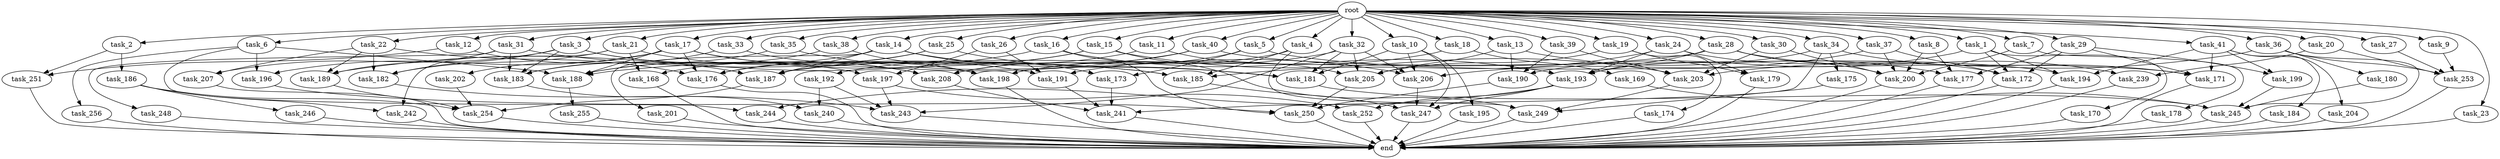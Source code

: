 digraph G {
  task_208 [size="1494648619.008000"];
  task_9 [size="1.024000"];
  task_191 [size="927712935.936000"];
  task_247 [size="1039382085.632000"];
  task_27 [size="1.024000"];
  task_251 [size="249108103.168000"];
  task_4 [size="1.024000"];
  task_2 [size="1.024000"];
  task_13 [size="1.024000"];
  task_256 [size="214748364.800000"];
  task_182 [size="876173328.384000"];
  task_207 [size="841813590.016000"];
  task_186 [size="214748364.800000"];
  task_41 [size="1.024000"];
  task_177 [size="1056561954.816000"];
  task_168 [size="893353197.568000"];
  task_245 [size="1262720385.024000"];
  task_6 [size="1.024000"];
  task_32 [size="1.024000"];
  task_175 [size="214748364.800000"];
  task_189 [size="944892805.120000"];
  task_188 [size="1228360646.656000"];
  task_183 [size="2353642078.208000"];
  task_31 [size="1.024000"];
  task_14 [size="1.024000"];
  task_36 [size="1.024000"];
  task_16 [size="1.024000"];
  task_185 [size="1047972020.224000"];
  task_249 [size="1623497637.888000"];
  task_243 [size="1202590842.880000"];
  task_40 [size="1.024000"];
  task_170 [size="34359738.368000"];
  task_15 [size="1.024000"];
  task_10 [size="1.024000"];
  task_29 [size="1.024000"];
  task_199 [size="429496729.600000"];
  task_240 [size="498216206.336000"];
  task_250 [size="1228360646.656000"];
  task_205 [size="1408749273.088000"];
  task_190 [size="764504178.688000"];
  task_26 [size="1.024000"];
  task_25 [size="1.024000"];
  task_201 [size="34359738.368000"];
  end [size="0.000000"];
  task_30 [size="1.024000"];
  task_169 [size="858993459.200000"];
  task_192 [size="77309411.328000"];
  task_19 [size="1.024000"];
  task_180 [size="549755813.888000"];
  task_18 [size="1.024000"];
  task_12 [size="1.024000"];
  task_33 [size="1.024000"];
  task_241 [size="463856467.968000"];
  task_197 [size="455266533.376000"];
  task_242 [size="893353197.568000"];
  task_253 [size="1855425871.872000"];
  task_173 [size="343597383.680000"];
  task_202 [size="214748364.800000"];
  task_246 [size="858993459.200000"];
  task_184 [size="214748364.800000"];
  task_174 [size="695784701.952000"];
  task_21 [size="1.024000"];
  task_37 [size="1.024000"];
  task_244 [size="635655159.808000"];
  task_196 [size="429496729.600000"];
  task_187 [size="798863917.056000"];
  task_23 [size="1.024000"];
  task_176 [size="1529008357.376000"];
  root [size="0.000000"];
  task_5 [size="1.024000"];
  task_195 [size="34359738.368000"];
  task_193 [size="1529008357.376000"];
  task_11 [size="1.024000"];
  task_194 [size="798863917.056000"];
  task_179 [size="1005022347.264000"];
  task_200 [size="3143916060.672000"];
  task_3 [size="1.024000"];
  task_239 [size="833223655.424000"];
  task_206 [size="1142461300.736000"];
  task_39 [size="1.024000"];
  task_22 [size="1.024000"];
  task_28 [size="1.024000"];
  task_7 [size="1.024000"];
  task_34 [size="1.024000"];
  task_254 [size="2576980377.600000"];
  task_252 [size="1116691496.960000"];
  task_17 [size="1.024000"];
  task_248 [size="214748364.800000"];
  task_20 [size="1.024000"];
  task_178 [size="858993459.200000"];
  task_198 [size="1597727834.112000"];
  task_1 [size="1.024000"];
  task_181 [size="1967095021.568000"];
  task_204 [size="214748364.800000"];
  task_172 [size="1417339207.680000"];
  task_35 [size="1.024000"];
  task_171 [size="953482739.712000"];
  task_203 [size="1202590842.880000"];
  task_38 [size="1.024000"];
  task_24 [size="1.024000"];
  task_255 [size="214748364.800000"];
  task_8 [size="1.024000"];

  task_208 -> task_241 [size="75497472.000000"];
  task_9 -> task_253 [size="838860800.000000"];
  task_191 -> task_241 [size="33554432.000000"];
  task_247 -> end [size="1.000000"];
  task_27 -> task_253 [size="301989888.000000"];
  task_251 -> end [size="1.000000"];
  task_4 -> task_185 [size="301989888.000000"];
  task_4 -> task_249 [size="301989888.000000"];
  task_4 -> task_198 [size="301989888.000000"];
  task_2 -> task_186 [size="209715200.000000"];
  task_2 -> task_251 [size="209715200.000000"];
  task_13 -> task_177 [size="411041792.000000"];
  task_13 -> task_205 [size="411041792.000000"];
  task_13 -> task_190 [size="411041792.000000"];
  task_256 -> end [size="1.000000"];
  task_182 -> task_243 [size="209715200.000000"];
  task_207 -> end [size="1.000000"];
  task_186 -> task_246 [size="838860800.000000"];
  task_186 -> task_242 [size="838860800.000000"];
  task_186 -> task_254 [size="838860800.000000"];
  task_41 -> task_194 [size="209715200.000000"];
  task_41 -> task_204 [size="209715200.000000"];
  task_41 -> task_199 [size="209715200.000000"];
  task_41 -> task_184 [size="209715200.000000"];
  task_41 -> task_171 [size="209715200.000000"];
  task_177 -> end [size="1.000000"];
  task_168 -> end [size="1.000000"];
  task_245 -> end [size="1.000000"];
  task_6 -> task_196 [size="209715200.000000"];
  task_6 -> task_256 [size="209715200.000000"];
  task_6 -> task_188 [size="209715200.000000"];
  task_6 -> task_244 [size="209715200.000000"];
  task_32 -> task_243 [size="209715200.000000"];
  task_32 -> task_205 [size="209715200.000000"];
  task_32 -> task_198 [size="209715200.000000"];
  task_32 -> task_181 [size="209715200.000000"];
  task_32 -> task_206 [size="209715200.000000"];
  task_175 -> task_249 [size="411041792.000000"];
  task_189 -> task_254 [size="838860800.000000"];
  task_188 -> task_255 [size="209715200.000000"];
  task_183 -> task_240 [size="411041792.000000"];
  task_31 -> task_189 [size="209715200.000000"];
  task_31 -> task_185 [size="209715200.000000"];
  task_31 -> task_248 [size="209715200.000000"];
  task_31 -> task_183 [size="209715200.000000"];
  task_14 -> task_187 [size="33554432.000000"];
  task_14 -> task_201 [size="33554432.000000"];
  task_14 -> task_173 [size="33554432.000000"];
  task_14 -> task_188 [size="33554432.000000"];
  task_14 -> task_206 [size="33554432.000000"];
  task_36 -> task_203 [size="536870912.000000"];
  task_36 -> task_245 [size="536870912.000000"];
  task_36 -> task_253 [size="536870912.000000"];
  task_36 -> task_180 [size="536870912.000000"];
  task_16 -> task_189 [size="301989888.000000"];
  task_16 -> task_250 [size="301989888.000000"];
  task_16 -> task_193 [size="301989888.000000"];
  task_185 -> task_247 [size="33554432.000000"];
  task_249 -> end [size="1.000000"];
  task_243 -> end [size="1.000000"];
  task_40 -> task_194 [size="536870912.000000"];
  task_40 -> task_208 [size="536870912.000000"];
  task_40 -> task_188 [size="536870912.000000"];
  task_170 -> end [size="1.000000"];
  task_15 -> task_187 [size="33554432.000000"];
  task_15 -> task_203 [size="33554432.000000"];
  task_15 -> task_176 [size="33554432.000000"];
  task_15 -> task_249 [size="33554432.000000"];
  task_10 -> task_195 [size="33554432.000000"];
  task_10 -> task_247 [size="33554432.000000"];
  task_10 -> task_181 [size="33554432.000000"];
  task_10 -> task_206 [size="33554432.000000"];
  task_29 -> task_199 [size="209715200.000000"];
  task_29 -> task_172 [size="209715200.000000"];
  task_29 -> task_171 [size="209715200.000000"];
  task_29 -> task_177 [size="209715200.000000"];
  task_199 -> task_245 [size="411041792.000000"];
  task_240 -> end [size="1.000000"];
  task_250 -> end [size="1.000000"];
  task_205 -> task_250 [size="411041792.000000"];
  task_190 -> task_250 [size="411041792.000000"];
  task_26 -> task_197 [size="33554432.000000"];
  task_26 -> task_191 [size="33554432.000000"];
  task_25 -> task_176 [size="838860800.000000"];
  task_25 -> task_181 [size="838860800.000000"];
  task_25 -> task_168 [size="838860800.000000"];
  task_201 -> end [size="1.000000"];
  task_30 -> task_203 [size="301989888.000000"];
  task_30 -> task_200 [size="301989888.000000"];
  task_169 -> task_245 [size="134217728.000000"];
  task_192 -> task_240 [size="75497472.000000"];
  task_192 -> task_243 [size="75497472.000000"];
  task_19 -> task_174 [size="679477248.000000"];
  task_19 -> task_179 [size="679477248.000000"];
  task_19 -> task_205 [size="679477248.000000"];
  task_180 -> task_245 [size="75497472.000000"];
  task_18 -> task_169 [size="838860800.000000"];
  task_18 -> task_191 [size="838860800.000000"];
  task_12 -> task_187 [size="33554432.000000"];
  task_12 -> task_251 [size="33554432.000000"];
  task_33 -> task_183 [size="838860800.000000"];
  task_33 -> task_198 [size="838860800.000000"];
  task_241 -> end [size="1.000000"];
  task_197 -> task_243 [size="679477248.000000"];
  task_197 -> task_252 [size="679477248.000000"];
  task_242 -> end [size="1.000000"];
  task_253 -> end [size="1.000000"];
  task_173 -> task_241 [size="134217728.000000"];
  task_202 -> task_254 [size="301989888.000000"];
  task_246 -> end [size="1.000000"];
  task_184 -> end [size="1.000000"];
  task_174 -> end [size="1.000000"];
  task_21 -> task_242 [size="33554432.000000"];
  task_21 -> task_168 [size="33554432.000000"];
  task_21 -> task_182 [size="33554432.000000"];
  task_21 -> task_191 [size="33554432.000000"];
  task_37 -> task_200 [size="838860800.000000"];
  task_37 -> task_172 [size="838860800.000000"];
  task_37 -> task_206 [size="838860800.000000"];
  task_244 -> end [size="1.000000"];
  task_196 -> task_250 [size="75497472.000000"];
  task_187 -> task_254 [size="536870912.000000"];
  task_23 -> end [size="1.000000"];
  task_176 -> end [size="1.000000"];
  root -> task_12 [size="1.000000"];
  root -> task_36 [size="1.000000"];
  root -> task_16 [size="1.000000"];
  root -> task_9 [size="1.000000"];
  root -> task_39 [size="1.000000"];
  root -> task_11 [size="1.000000"];
  root -> task_22 [size="1.000000"];
  root -> task_7 [size="1.000000"];
  root -> task_33 [size="1.000000"];
  root -> task_28 [size="1.000000"];
  root -> task_4 [size="1.000000"];
  root -> task_34 [size="1.000000"];
  root -> task_2 [size="1.000000"];
  root -> task_15 [size="1.000000"];
  root -> task_10 [size="1.000000"];
  root -> task_29 [size="1.000000"];
  root -> task_21 [size="1.000000"];
  root -> task_17 [size="1.000000"];
  root -> task_18 [size="1.000000"];
  root -> task_41 [size="1.000000"];
  root -> task_20 [size="1.000000"];
  root -> task_23 [size="1.000000"];
  root -> task_6 [size="1.000000"];
  root -> task_32 [size="1.000000"];
  root -> task_5 [size="1.000000"];
  root -> task_37 [size="1.000000"];
  root -> task_26 [size="1.000000"];
  root -> task_25 [size="1.000000"];
  root -> task_31 [size="1.000000"];
  root -> task_35 [size="1.000000"];
  root -> task_13 [size="1.000000"];
  root -> task_30 [size="1.000000"];
  root -> task_19 [size="1.000000"];
  root -> task_1 [size="1.000000"];
  root -> task_40 [size="1.000000"];
  root -> task_38 [size="1.000000"];
  root -> task_24 [size="1.000000"];
  root -> task_3 [size="1.000000"];
  root -> task_8 [size="1.000000"];
  root -> task_27 [size="1.000000"];
  root -> task_14 [size="1.000000"];
  task_5 -> task_171 [size="301989888.000000"];
  task_5 -> task_173 [size="301989888.000000"];
  task_5 -> task_208 [size="301989888.000000"];
  task_195 -> end [size="1.000000"];
  task_193 -> task_247 [size="411041792.000000"];
  task_193 -> task_244 [size="411041792.000000"];
  task_193 -> task_252 [size="411041792.000000"];
  task_11 -> task_192 [size="75497472.000000"];
  task_11 -> task_205 [size="75497472.000000"];
  task_194 -> end [size="1.000000"];
  task_179 -> end [size="1.000000"];
  task_200 -> end [size="1.000000"];
  task_3 -> task_207 [size="411041792.000000"];
  task_3 -> task_183 [size="411041792.000000"];
  task_3 -> task_182 [size="411041792.000000"];
  task_3 -> task_197 [size="411041792.000000"];
  task_3 -> task_208 [size="411041792.000000"];
  task_239 -> end [size="1.000000"];
  task_206 -> task_247 [size="536870912.000000"];
  task_39 -> task_203 [size="301989888.000000"];
  task_39 -> task_190 [size="301989888.000000"];
  task_22 -> task_189 [size="411041792.000000"];
  task_22 -> task_207 [size="411041792.000000"];
  task_22 -> task_176 [size="411041792.000000"];
  task_22 -> task_182 [size="411041792.000000"];
  task_28 -> task_187 [size="679477248.000000"];
  task_28 -> task_200 [size="679477248.000000"];
  task_28 -> task_193 [size="679477248.000000"];
  task_28 -> task_239 [size="679477248.000000"];
  task_7 -> task_200 [size="838860800.000000"];
  task_7 -> task_178 [size="838860800.000000"];
  task_34 -> task_175 [size="209715200.000000"];
  task_34 -> task_193 [size="209715200.000000"];
  task_34 -> task_241 [size="209715200.000000"];
  task_34 -> task_171 [size="209715200.000000"];
  task_254 -> end [size="1.000000"];
  task_252 -> end [size="1.000000"];
  task_17 -> task_185 [size="209715200.000000"];
  task_17 -> task_208 [size="209715200.000000"];
  task_17 -> task_176 [size="209715200.000000"];
  task_17 -> task_202 [size="209715200.000000"];
  task_17 -> task_188 [size="209715200.000000"];
  task_17 -> task_196 [size="209715200.000000"];
  task_248 -> end [size="1.000000"];
  task_20 -> task_253 [size="134217728.000000"];
  task_20 -> task_239 [size="134217728.000000"];
  task_178 -> end [size="1.000000"];
  task_198 -> end [size="1.000000"];
  task_1 -> task_194 [size="33554432.000000"];
  task_1 -> task_170 [size="33554432.000000"];
  task_1 -> task_172 [size="33554432.000000"];
  task_1 -> task_190 [size="33554432.000000"];
  task_181 -> task_245 [size="75497472.000000"];
  task_204 -> end [size="1.000000"];
  task_172 -> end [size="1.000000"];
  task_35 -> task_183 [size="838860800.000000"];
  task_35 -> task_181 [size="838860800.000000"];
  task_171 -> end [size="1.000000"];
  task_203 -> task_249 [size="838860800.000000"];
  task_38 -> task_198 [size="209715200.000000"];
  task_38 -> task_188 [size="209715200.000000"];
  task_24 -> task_185 [size="301989888.000000"];
  task_24 -> task_193 [size="301989888.000000"];
  task_24 -> task_172 [size="301989888.000000"];
  task_24 -> task_179 [size="301989888.000000"];
  task_255 -> end [size="1.000000"];
  task_8 -> task_200 [size="411041792.000000"];
  task_8 -> task_177 [size="411041792.000000"];
}
